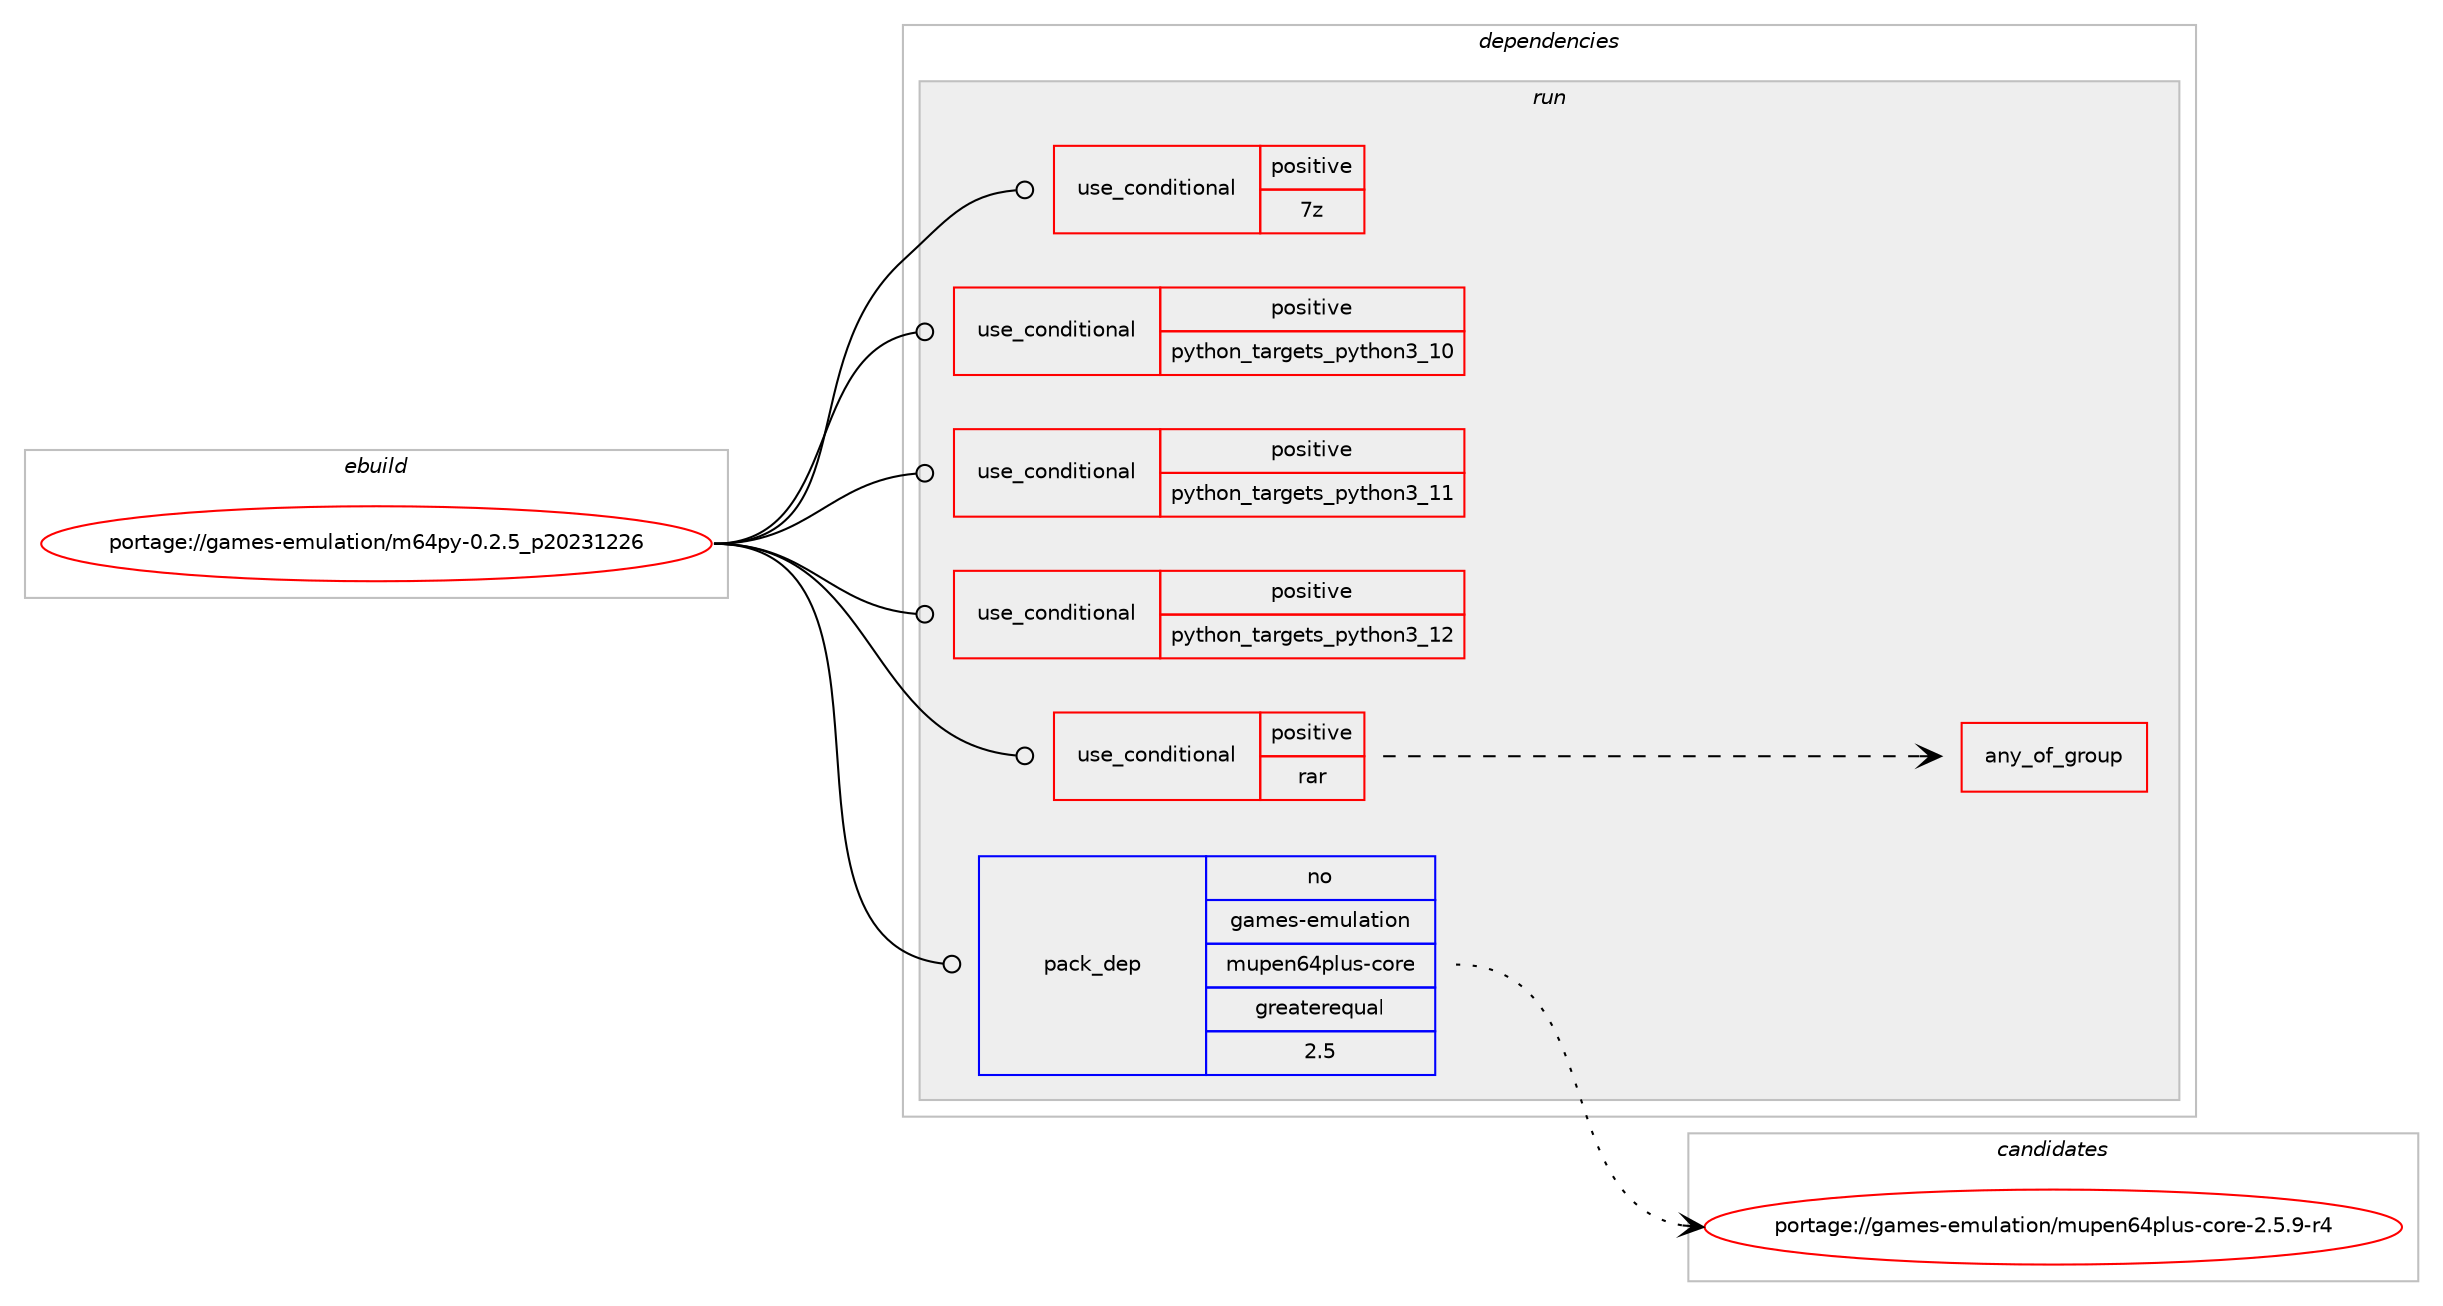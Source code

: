 digraph prolog {

# *************
# Graph options
# *************

newrank=true;
concentrate=true;
compound=true;
graph [rankdir=LR,fontname=Helvetica,fontsize=10,ranksep=1.5];#, ranksep=2.5, nodesep=0.2];
edge  [arrowhead=vee];
node  [fontname=Helvetica,fontsize=10];

# **********
# The ebuild
# **********

subgraph cluster_leftcol {
color=gray;
rank=same;
label=<<i>ebuild</i>>;
id [label="portage://games-emulation/m64py-0.2.5_p20231226", color=red, width=4, href="../games-emulation/m64py-0.2.5_p20231226.svg"];
}

# ****************
# The dependencies
# ****************

subgraph cluster_midcol {
color=gray;
label=<<i>dependencies</i>>;
subgraph cluster_compile {
fillcolor="#eeeeee";
style=filled;
label=<<i>compile</i>>;
}
subgraph cluster_compileandrun {
fillcolor="#eeeeee";
style=filled;
label=<<i>compile and run</i>>;
}
subgraph cluster_run {
fillcolor="#eeeeee";
style=filled;
label=<<i>run</i>>;
subgraph cond61908 {
dependency114865 [label=<<TABLE BORDER="0" CELLBORDER="1" CELLSPACING="0" CELLPADDING="4"><TR><TD ROWSPAN="3" CELLPADDING="10">use_conditional</TD></TR><TR><TD>positive</TD></TR><TR><TD>7z</TD></TR></TABLE>>, shape=none, color=red];
# *** BEGIN UNKNOWN DEPENDENCY TYPE (TODO) ***
# dependency114865 -> package_dependency(portage://games-emulation/m64py-0.2.5_p20231226,run,no,app-arch,p7zip,none,[,,],[],[])
# *** END UNKNOWN DEPENDENCY TYPE (TODO) ***

}
id:e -> dependency114865:w [weight=20,style="solid",arrowhead="odot"];
subgraph cond61909 {
dependency114866 [label=<<TABLE BORDER="0" CELLBORDER="1" CELLSPACING="0" CELLPADDING="4"><TR><TD ROWSPAN="3" CELLPADDING="10">use_conditional</TD></TR><TR><TD>positive</TD></TR><TR><TD>python_targets_python3_10</TD></TR></TABLE>>, shape=none, color=red];
# *** BEGIN UNKNOWN DEPENDENCY TYPE (TODO) ***
# dependency114866 -> package_dependency(portage://games-emulation/m64py-0.2.5_p20231226,run,no,dev-lang,python,none,[,,],[slot(3.10)],[])
# *** END UNKNOWN DEPENDENCY TYPE (TODO) ***

}
id:e -> dependency114866:w [weight=20,style="solid",arrowhead="odot"];
subgraph cond61910 {
dependency114867 [label=<<TABLE BORDER="0" CELLBORDER="1" CELLSPACING="0" CELLPADDING="4"><TR><TD ROWSPAN="3" CELLPADDING="10">use_conditional</TD></TR><TR><TD>positive</TD></TR><TR><TD>python_targets_python3_11</TD></TR></TABLE>>, shape=none, color=red];
# *** BEGIN UNKNOWN DEPENDENCY TYPE (TODO) ***
# dependency114867 -> package_dependency(portage://games-emulation/m64py-0.2.5_p20231226,run,no,dev-lang,python,none,[,,],[slot(3.11)],[])
# *** END UNKNOWN DEPENDENCY TYPE (TODO) ***

}
id:e -> dependency114867:w [weight=20,style="solid",arrowhead="odot"];
subgraph cond61911 {
dependency114868 [label=<<TABLE BORDER="0" CELLBORDER="1" CELLSPACING="0" CELLPADDING="4"><TR><TD ROWSPAN="3" CELLPADDING="10">use_conditional</TD></TR><TR><TD>positive</TD></TR><TR><TD>python_targets_python3_12</TD></TR></TABLE>>, shape=none, color=red];
# *** BEGIN UNKNOWN DEPENDENCY TYPE (TODO) ***
# dependency114868 -> package_dependency(portage://games-emulation/m64py-0.2.5_p20231226,run,no,dev-lang,python,none,[,,],[slot(3.12)],[])
# *** END UNKNOWN DEPENDENCY TYPE (TODO) ***

}
id:e -> dependency114868:w [weight=20,style="solid",arrowhead="odot"];
subgraph cond61912 {
dependency114869 [label=<<TABLE BORDER="0" CELLBORDER="1" CELLSPACING="0" CELLPADDING="4"><TR><TD ROWSPAN="3" CELLPADDING="10">use_conditional</TD></TR><TR><TD>positive</TD></TR><TR><TD>rar</TD></TR></TABLE>>, shape=none, color=red];
subgraph any1320 {
dependency114870 [label=<<TABLE BORDER="0" CELLBORDER="1" CELLSPACING="0" CELLPADDING="4"><TR><TD CELLPADDING="10">any_of_group</TD></TR></TABLE>>, shape=none, color=red];# *** BEGIN UNKNOWN DEPENDENCY TYPE (TODO) ***
# dependency114870 -> package_dependency(portage://games-emulation/m64py-0.2.5_p20231226,run,no,dev-python,rarfile,none,[,,],[],[use(optenable(python_targets_python3_10),negative),use(optenable(python_targets_python3_11),negative),use(optenable(python_targets_python3_12),negative)])
# *** END UNKNOWN DEPENDENCY TYPE (TODO) ***

# *** BEGIN UNKNOWN DEPENDENCY TYPE (TODO) ***
# dependency114870 -> package_dependency(portage://games-emulation/m64py-0.2.5_p20231226,run,no,app-arch,unrar,none,[,,],[],[])
# *** END UNKNOWN DEPENDENCY TYPE (TODO) ***

# *** BEGIN UNKNOWN DEPENDENCY TYPE (TODO) ***
# dependency114870 -> package_dependency(portage://games-emulation/m64py-0.2.5_p20231226,run,no,app-arch,rar,none,[,,],[],[])
# *** END UNKNOWN DEPENDENCY TYPE (TODO) ***

}
dependency114869:e -> dependency114870:w [weight=20,style="dashed",arrowhead="vee"];
}
id:e -> dependency114869:w [weight=20,style="solid",arrowhead="odot"];
# *** BEGIN UNKNOWN DEPENDENCY TYPE (TODO) ***
# id -> package_dependency(portage://games-emulation/m64py-0.2.5_p20231226,run,no,dev-python,PyQt5,none,[,,],[],[use(enable(gui),none),use(enable(opengl),none),use(enable(widgets),none),use(optenable(python_targets_python3_10),negative),use(optenable(python_targets_python3_11),negative),use(optenable(python_targets_python3_12),negative)])
# *** END UNKNOWN DEPENDENCY TYPE (TODO) ***

# *** BEGIN UNKNOWN DEPENDENCY TYPE (TODO) ***
# id -> package_dependency(portage://games-emulation/m64py-0.2.5_p20231226,run,no,dev-python,PySDL2,none,[,,],[],[use(optenable(python_targets_python3_10),negative),use(optenable(python_targets_python3_11),negative),use(optenable(python_targets_python3_12),negative)])
# *** END UNKNOWN DEPENDENCY TYPE (TODO) ***

subgraph pack51485 {
dependency114871 [label=<<TABLE BORDER="0" CELLBORDER="1" CELLSPACING="0" CELLPADDING="4" WIDTH="220"><TR><TD ROWSPAN="6" CELLPADDING="30">pack_dep</TD></TR><TR><TD WIDTH="110">no</TD></TR><TR><TD>games-emulation</TD></TR><TR><TD>mupen64plus-core</TD></TR><TR><TD>greaterequal</TD></TR><TR><TD>2.5</TD></TR></TABLE>>, shape=none, color=blue];
}
id:e -> dependency114871:w [weight=20,style="solid",arrowhead="odot"];
# *** BEGIN UNKNOWN DEPENDENCY TYPE (TODO) ***
# id -> package_dependency(portage://games-emulation/m64py-0.2.5_p20231226,run,no,media-libs,libsdl2,none,[,,],[],[use(enable(joystick),none),use(enable(video),none)])
# *** END UNKNOWN DEPENDENCY TYPE (TODO) ***

}
}

# **************
# The candidates
# **************

subgraph cluster_choices {
rank=same;
color=gray;
label=<<i>candidates</i>>;

subgraph choice51485 {
color=black;
nodesep=1;
choice10397109101115451011091171089711610511111047109117112101110545211210811711545991111141014550465346574511452 [label="portage://games-emulation/mupen64plus-core-2.5.9-r4", color=red, width=4,href="../games-emulation/mupen64plus-core-2.5.9-r4.svg"];
dependency114871:e -> choice10397109101115451011091171089711610511111047109117112101110545211210811711545991111141014550465346574511452:w [style=dotted,weight="100"];
}
}

}
